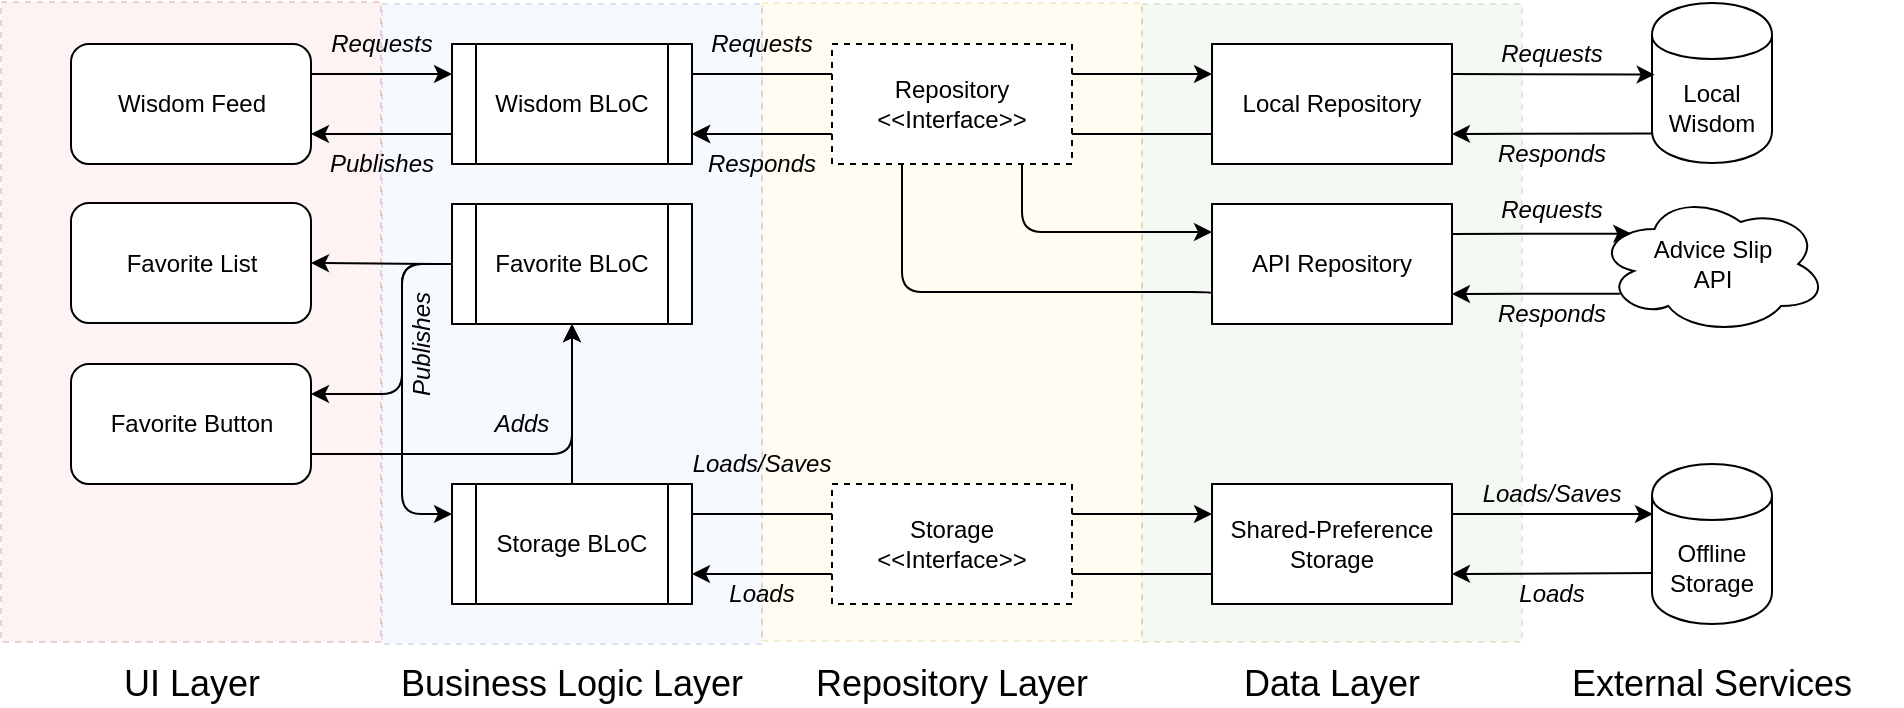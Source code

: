 <mxfile version="12.1.0" type="device" pages="1"><diagram id="8VS-uB3IodnYYs4xb3F6" name="Page-1"><mxGraphModel dx="1303" dy="1897" grid="1" gridSize="10" guides="1" tooltips="1" connect="1" arrows="1" fold="1" page="1" pageScale="1" pageWidth="827" pageHeight="1169" math="0" shadow="0"><root><mxCell id="0"/><mxCell id="1" parent="0"/><mxCell id="6E5RNm6K_ybOcD7Q7Y74-1" value="" style="rounded=0;whiteSpace=wrap;html=1;dashed=1;fontSize=21;fillColor=#fff2cc;strokeColor=#d6b656;opacity=25;" parent="1" vertex="1"><mxGeometry x="380" y="-0.5" width="190" height="319" as="geometry"/></mxCell><mxCell id="6E5RNm6K_ybOcD7Q7Y74-2" value="Repository Layer" style="text;html=1;strokeColor=none;fillColor=none;align=center;verticalAlign=middle;whiteSpace=wrap;rounded=0;fontSize=18;" parent="1" vertex="1"><mxGeometry x="380" y="329.5" width="190" height="20" as="geometry"/></mxCell><mxCell id="3Pu6AcYaoJQXOkztMN1--4" value="" style="rounded=0;whiteSpace=wrap;html=1;dashed=1;fontSize=21;fillColor=#d5e8d4;strokeColor=#82b366;opacity=25;" parent="1" vertex="1"><mxGeometry x="570" width="190" height="319" as="geometry"/></mxCell><mxCell id="3Pu6AcYaoJQXOkztMN1--3" value="" style="rounded=0;whiteSpace=wrap;html=1;dashed=1;fontSize=21;fillColor=#dae8fc;strokeColor=#6c8ebf;opacity=25;" parent="1" vertex="1"><mxGeometry x="190" width="190" height="320" as="geometry"/></mxCell><mxCell id="3Pu6AcYaoJQXOkztMN1--2" value="" style="rounded=0;whiteSpace=wrap;html=1;dashed=1;fontSize=21;fillColor=#f8cecc;strokeColor=#b85450;opacity=25;" parent="1" vertex="1"><mxGeometry x="-0.5" y="-1" width="190" height="320" as="geometry"/></mxCell><mxCell id="3Pu6AcYaoJQXOkztMN1--54" style="edgeStyle=orthogonalEdgeStyle;curved=1;orthogonalLoop=1;jettySize=auto;html=1;exitX=1;exitY=0.25;exitDx=0;exitDy=0;entryX=0;entryY=0.25;entryDx=0;entryDy=0;strokeWidth=1;fontSize=12;" parent="1" source="A2WBgfQ7cFJWv3P1dN0y-1" target="A2WBgfQ7cFJWv3P1dN0y-4" edge="1"><mxGeometry relative="1" as="geometry"/></mxCell><mxCell id="A2WBgfQ7cFJWv3P1dN0y-1" value="Wisdom Feed" style="rounded=1;whiteSpace=wrap;html=1;" parent="1" vertex="1"><mxGeometry x="34.5" y="20" width="120" height="60" as="geometry"/></mxCell><mxCell id="A2WBgfQ7cFJWv3P1dN0y-2" value="Favorite List" style="rounded=1;whiteSpace=wrap;html=1;" parent="1" vertex="1"><mxGeometry x="34.5" y="99.5" width="120" height="60" as="geometry"/></mxCell><mxCell id="3Pu6AcYaoJQXOkztMN1--39" style="edgeStyle=orthogonalEdgeStyle;rounded=1;orthogonalLoop=1;jettySize=auto;html=1;exitX=1;exitY=0.75;exitDx=0;exitDy=0;entryX=0.5;entryY=1;entryDx=0;entryDy=0;strokeWidth=1;fontSize=18;" parent="1" source="A2WBgfQ7cFJWv3P1dN0y-3" target="A2WBgfQ7cFJWv3P1dN0y-5" edge="1"><mxGeometry relative="1" as="geometry"/></mxCell><mxCell id="A2WBgfQ7cFJWv3P1dN0y-3" value="Favorite Button" style="rounded=1;whiteSpace=wrap;html=1;" parent="1" vertex="1"><mxGeometry x="34.5" y="180" width="120" height="60" as="geometry"/></mxCell><mxCell id="3Pu6AcYaoJQXOkztMN1--16" style="edgeStyle=orthogonalEdgeStyle;rounded=0;orthogonalLoop=1;jettySize=auto;html=1;exitX=0;exitY=0.75;exitDx=0;exitDy=0;entryX=1;entryY=0.75;entryDx=0;entryDy=0;strokeWidth=1;fontSize=18;" parent="1" source="A2WBgfQ7cFJWv3P1dN0y-4" target="A2WBgfQ7cFJWv3P1dN0y-1" edge="1"><mxGeometry relative="1" as="geometry"/></mxCell><mxCell id="3Pu6AcYaoJQXOkztMN1--21" style="edgeStyle=orthogonalEdgeStyle;rounded=0;orthogonalLoop=1;jettySize=auto;html=1;exitX=1;exitY=0.25;exitDx=0;exitDy=0;entryX=0;entryY=0.25;entryDx=0;entryDy=0;strokeWidth=1;fontSize=18;" parent="1" source="A2WBgfQ7cFJWv3P1dN0y-4" target="3Pu6AcYaoJQXOkztMN1--5" edge="1"><mxGeometry relative="1" as="geometry"/></mxCell><mxCell id="3Pu6AcYaoJQXOkztMN1--25" style="edgeStyle=orthogonalEdgeStyle;rounded=1;orthogonalLoop=1;jettySize=auto;html=1;exitX=1;exitY=0.25;exitDx=0;exitDy=0;entryX=0;entryY=0.25;entryDx=0;entryDy=0;strokeWidth=1;fontSize=18;" parent="1" source="A2WBgfQ7cFJWv3P1dN0y-4" target="3Pu6AcYaoJQXOkztMN1--6" edge="1"><mxGeometry relative="1" as="geometry"><Array as="points"><mxPoint x="510" y="35"/><mxPoint x="510" y="114"/></Array></mxGeometry></mxCell><mxCell id="A2WBgfQ7cFJWv3P1dN0y-4" value="Wisdom BLoC" style="shape=process;whiteSpace=wrap;html=1;backgroundOutline=1;" parent="1" vertex="1"><mxGeometry x="225" y="20" width="120" height="60" as="geometry"/></mxCell><mxCell id="3Pu6AcYaoJQXOkztMN1--57" style="edgeStyle=orthogonalEdgeStyle;orthogonalLoop=1;jettySize=auto;html=1;exitX=0;exitY=0.5;exitDx=0;exitDy=0;entryX=1;entryY=0.5;entryDx=0;entryDy=0;strokeWidth=1;fontSize=12;rounded=1;" parent="1" source="A2WBgfQ7cFJWv3P1dN0y-5" target="A2WBgfQ7cFJWv3P1dN0y-2" edge="1"><mxGeometry relative="1" as="geometry"><Array as="points"><mxPoint x="210" y="130"/><mxPoint x="210" y="130"/></Array></mxGeometry></mxCell><mxCell id="3Pu6AcYaoJQXOkztMN1--58" style="edgeStyle=orthogonalEdgeStyle;rounded=1;orthogonalLoop=1;jettySize=auto;html=1;exitX=0;exitY=0.5;exitDx=0;exitDy=0;entryX=1;entryY=0.25;entryDx=0;entryDy=0;strokeWidth=1;fontSize=12;" parent="1" source="A2WBgfQ7cFJWv3P1dN0y-5" target="A2WBgfQ7cFJWv3P1dN0y-3" edge="1"><mxGeometry relative="1" as="geometry"><Array as="points"><mxPoint x="200" y="130"/><mxPoint x="200" y="195"/></Array></mxGeometry></mxCell><mxCell id="3Pu6AcYaoJQXOkztMN1--59" style="edgeStyle=orthogonalEdgeStyle;rounded=1;orthogonalLoop=1;jettySize=auto;html=1;exitX=0;exitY=0.5;exitDx=0;exitDy=0;entryX=0;entryY=0.25;entryDx=0;entryDy=0;strokeWidth=1;fontSize=12;" parent="1" source="A2WBgfQ7cFJWv3P1dN0y-5" target="glZOjdkqKp2NbTkPnZqp-3" edge="1"><mxGeometry relative="1" as="geometry"><Array as="points"><mxPoint x="200" y="130"/><mxPoint x="200" y="255"/></Array></mxGeometry></mxCell><mxCell id="A2WBgfQ7cFJWv3P1dN0y-5" value="Favorite BLoC" style="shape=process;whiteSpace=wrap;html=1;backgroundOutline=1;" parent="1" vertex="1"><mxGeometry x="225" y="100" width="120" height="60" as="geometry"/></mxCell><mxCell id="3Pu6AcYaoJQXOkztMN1--29" style="edgeStyle=orthogonalEdgeStyle;orthogonalLoop=1;jettySize=auto;html=1;exitX=0.019;exitY=0.815;exitDx=0;exitDy=0;entryX=1;entryY=0.75;entryDx=0;entryDy=0;strokeWidth=1;fontSize=18;exitPerimeter=0;curved=1;" parent="1" source="A2WBgfQ7cFJWv3P1dN0y-10" target="3Pu6AcYaoJQXOkztMN1--5" edge="1"><mxGeometry relative="1" as="geometry"/></mxCell><mxCell id="A2WBgfQ7cFJWv3P1dN0y-10" value="Local&lt;br&gt;Wisdom" style="shape=cylinder;whiteSpace=wrap;html=1;boundedLbl=1;backgroundOutline=1;" parent="1" vertex="1"><mxGeometry x="825" y="-0.5" width="60" height="80" as="geometry"/></mxCell><mxCell id="3Pu6AcYaoJQXOkztMN1--31" style="edgeStyle=orthogonalEdgeStyle;orthogonalLoop=1;jettySize=auto;html=1;exitX=0.099;exitY=0.712;exitDx=0;exitDy=0;exitPerimeter=0;entryX=1;entryY=0.75;entryDx=0;entryDy=0;strokeWidth=1;fontSize=18;curved=1;" parent="1" source="A2WBgfQ7cFJWv3P1dN0y-11" target="3Pu6AcYaoJQXOkztMN1--6" edge="1"><mxGeometry relative="1" as="geometry"/></mxCell><mxCell id="A2WBgfQ7cFJWv3P1dN0y-11" value="Advice Slip &lt;br&gt;API" style="ellipse;shape=cloud;whiteSpace=wrap;html=1;" parent="1" vertex="1"><mxGeometry x="797.5" y="95" width="115" height="70" as="geometry"/></mxCell><mxCell id="3Pu6AcYaoJQXOkztMN1--33" style="edgeStyle=orthogonalEdgeStyle;orthogonalLoop=1;jettySize=auto;html=1;entryX=1;entryY=0.75;entryDx=0;entryDy=0;strokeWidth=1;fontSize=18;exitX=0.024;exitY=0.682;exitDx=0;exitDy=0;exitPerimeter=0;curved=1;" parent="1" target="3Pu6AcYaoJQXOkztMN1--7" edge="1" source="A2WBgfQ7cFJWv3P1dN0y-23"><mxGeometry relative="1" as="geometry"><mxPoint x="810" y="285" as="sourcePoint"/></mxGeometry></mxCell><mxCell id="A2WBgfQ7cFJWv3P1dN0y-23" value="Offline&lt;br&gt;Storage" style="shape=cylinder;whiteSpace=wrap;html=1;boundedLbl=1;backgroundOutline=1;" parent="1" vertex="1"><mxGeometry x="825" y="230" width="60" height="80" as="geometry"/></mxCell><mxCell id="3Pu6AcYaoJQXOkztMN1--23" style="edgeStyle=orthogonalEdgeStyle;rounded=0;orthogonalLoop=1;jettySize=auto;html=1;exitX=1;exitY=0.25;exitDx=0;exitDy=0;entryX=0;entryY=0.25;entryDx=0;entryDy=0;strokeWidth=1;fontSize=18;" parent="1" source="glZOjdkqKp2NbTkPnZqp-3" target="3Pu6AcYaoJQXOkztMN1--7" edge="1"><mxGeometry relative="1" as="geometry"/></mxCell><mxCell id="CNP9zIMIkHaraVWTtnvl-4" style="edgeStyle=orthogonalEdgeStyle;rounded=0;orthogonalLoop=1;jettySize=auto;html=1;exitX=0.5;exitY=0;exitDx=0;exitDy=0;" edge="1" parent="1" source="glZOjdkqKp2NbTkPnZqp-3" target="A2WBgfQ7cFJWv3P1dN0y-5"><mxGeometry relative="1" as="geometry"/></mxCell><mxCell id="glZOjdkqKp2NbTkPnZqp-3" value="Storage BLoC" style="shape=process;whiteSpace=wrap;html=1;backgroundOutline=1;" parent="1" vertex="1"><mxGeometry x="225" y="240" width="120" height="60" as="geometry"/></mxCell><mxCell id="3Pu6AcYaoJQXOkztMN1--22" style="edgeStyle=orthogonalEdgeStyle;rounded=0;orthogonalLoop=1;jettySize=auto;html=1;exitX=0;exitY=0.75;exitDx=0;exitDy=0;entryX=1;entryY=0.75;entryDx=0;entryDy=0;strokeWidth=1;fontSize=18;" parent="1" source="3Pu6AcYaoJQXOkztMN1--5" target="A2WBgfQ7cFJWv3P1dN0y-4" edge="1"><mxGeometry relative="1" as="geometry"/></mxCell><mxCell id="3Pu6AcYaoJQXOkztMN1--28" style="edgeStyle=orthogonalEdgeStyle;orthogonalLoop=1;jettySize=auto;html=1;exitX=1;exitY=0.25;exitDx=0;exitDy=0;strokeWidth=1;fontSize=18;entryX=0.022;entryY=0.448;entryDx=0;entryDy=0;entryPerimeter=0;curved=1;" parent="1" source="3Pu6AcYaoJQXOkztMN1--5" target="A2WBgfQ7cFJWv3P1dN0y-10" edge="1"><mxGeometry relative="1" as="geometry"/></mxCell><mxCell id="3Pu6AcYaoJQXOkztMN1--5" value="&lt;font style=&quot;font-size: 12px ; line-height: 100%&quot;&gt;Local Repository&lt;/font&gt;" style="rounded=0;whiteSpace=wrap;html=1;fontSize=12;align=center;" parent="1" vertex="1"><mxGeometry x="605" y="20" width="120" height="60" as="geometry"/></mxCell><mxCell id="3Pu6AcYaoJQXOkztMN1--26" style="edgeStyle=orthogonalEdgeStyle;rounded=1;orthogonalLoop=1;jettySize=auto;html=1;exitX=0;exitY=0.75;exitDx=0;exitDy=0;entryX=1;entryY=0.75;entryDx=0;entryDy=0;strokeWidth=1;fontSize=18;" parent="1" source="3Pu6AcYaoJQXOkztMN1--6" target="A2WBgfQ7cFJWv3P1dN0y-4" edge="1"><mxGeometry relative="1" as="geometry"><Array as="points"><mxPoint x="450" y="144"/><mxPoint x="450" y="65"/></Array></mxGeometry></mxCell><mxCell id="3Pu6AcYaoJQXOkztMN1--30" style="edgeStyle=orthogonalEdgeStyle;orthogonalLoop=1;jettySize=auto;html=1;exitX=1;exitY=0.25;exitDx=0;exitDy=0;entryX=0.149;entryY=0.283;entryDx=0;entryDy=0;entryPerimeter=0;strokeWidth=1;fontSize=18;curved=1;" parent="1" source="3Pu6AcYaoJQXOkztMN1--6" target="A2WBgfQ7cFJWv3P1dN0y-11" edge="1"><mxGeometry relative="1" as="geometry"/></mxCell><mxCell id="3Pu6AcYaoJQXOkztMN1--6" value="&lt;span style=&quot;font-size: 12px ; white-space: normal&quot;&gt;API Repository&lt;/span&gt;" style="rounded=0;whiteSpace=wrap;html=1;fontSize=12;align=center;" parent="1" vertex="1"><mxGeometry x="605" y="100" width="120" height="60" as="geometry"/></mxCell><mxCell id="3Pu6AcYaoJQXOkztMN1--24" style="edgeStyle=orthogonalEdgeStyle;rounded=0;orthogonalLoop=1;jettySize=auto;html=1;exitX=0;exitY=0.75;exitDx=0;exitDy=0;entryX=1;entryY=0.75;entryDx=0;entryDy=0;strokeWidth=1;fontSize=18;" parent="1" source="3Pu6AcYaoJQXOkztMN1--7" target="glZOjdkqKp2NbTkPnZqp-3" edge="1"><mxGeometry relative="1" as="geometry"/></mxCell><mxCell id="3Pu6AcYaoJQXOkztMN1--32" style="edgeStyle=orthogonalEdgeStyle;rounded=0;orthogonalLoop=1;jettySize=auto;html=1;exitX=1;exitY=0.25;exitDx=0;exitDy=0;entryX=0.008;entryY=0.313;entryDx=0;entryDy=0;strokeWidth=1;fontSize=18;entryPerimeter=0;" parent="1" source="3Pu6AcYaoJQXOkztMN1--7" target="A2WBgfQ7cFJWv3P1dN0y-23" edge="1"><mxGeometry relative="1" as="geometry"/></mxCell><mxCell id="3Pu6AcYaoJQXOkztMN1--7" value="Shared-Preference Storage" style="rounded=0;fontSize=12;spacing=0;whiteSpace=wrap;html=1;verticalAlign=middle;" parent="1" vertex="1"><mxGeometry x="605" y="240" width="120" height="60" as="geometry"/></mxCell><mxCell id="3Pu6AcYaoJQXOkztMN1--11" value="UI Layer" style="text;html=1;strokeColor=none;fillColor=none;align=center;verticalAlign=middle;whiteSpace=wrap;rounded=0;fontSize=18;" parent="1" vertex="1"><mxGeometry y="330" width="190" height="20" as="geometry"/></mxCell><mxCell id="3Pu6AcYaoJQXOkztMN1--12" value="Business Logic Layer" style="text;html=1;strokeColor=none;fillColor=none;align=center;verticalAlign=middle;whiteSpace=wrap;rounded=0;fontSize=18;" parent="1" vertex="1"><mxGeometry x="190" y="330" width="190" height="20" as="geometry"/></mxCell><mxCell id="3Pu6AcYaoJQXOkztMN1--13" value="Data Layer" style="text;html=1;strokeColor=none;fillColor=none;align=center;verticalAlign=middle;whiteSpace=wrap;rounded=0;fontSize=18;" parent="1" vertex="1"><mxGeometry x="570" y="330" width="190" height="20" as="geometry"/></mxCell><mxCell id="3Pu6AcYaoJQXOkztMN1--14" value="External Services" style="text;html=1;strokeColor=none;fillColor=none;align=center;verticalAlign=middle;whiteSpace=wrap;rounded=0;fontSize=18;" parent="1" vertex="1"><mxGeometry x="760" y="330" width="190" height="20" as="geometry"/></mxCell><mxCell id="A2WBgfQ7cFJWv3P1dN0y-9" value="&lt;span style=&quot;white-space: normal&quot;&gt;Repository&lt;/span&gt;&lt;br style=&quot;white-space: normal&quot;&gt;&lt;span style=&quot;white-space: normal&quot;&gt;&amp;lt;&amp;lt;Interface&amp;gt;&amp;gt;&lt;/span&gt;" style="rounded=0;whiteSpace=wrap;html=1;dashed=1;" parent="1" vertex="1"><mxGeometry x="415" y="20" width="120" height="60" as="geometry"/></mxCell><mxCell id="glZOjdkqKp2NbTkPnZqp-1" value="&lt;span style=&quot;white-space: normal&quot;&gt;Storage&lt;br&gt;&amp;lt;&amp;lt;Interface&amp;gt;&amp;gt;&lt;/span&gt;" style="rounded=0;whiteSpace=wrap;html=1;dashed=1;" parent="1" vertex="1"><mxGeometry x="415" y="240" width="120" height="60" as="geometry"/></mxCell><mxCell id="3Pu6AcYaoJQXOkztMN1--41" value="&lt;i&gt;Publishes&lt;/i&gt;" style="text;html=1;strokeColor=none;fillColor=none;align=center;verticalAlign=middle;whiteSpace=wrap;rounded=0;fontSize=12;" parent="1" vertex="1"><mxGeometry x="150" y="69.5" width="80" height="20" as="geometry"/></mxCell><mxCell id="3Pu6AcYaoJQXOkztMN1--42" value="&lt;i&gt;Publishes&lt;/i&gt;" style="text;html=1;strokeColor=none;fillColor=none;align=center;verticalAlign=middle;whiteSpace=wrap;rounded=0;fontSize=12;rotation=-90;" parent="1" vertex="1"><mxGeometry x="175" y="165" width="70" height="10" as="geometry"/></mxCell><mxCell id="3Pu6AcYaoJQXOkztMN1--43" value="&lt;i&gt;Adds&lt;/i&gt;" style="text;html=1;strokeColor=none;fillColor=none;align=center;verticalAlign=middle;whiteSpace=wrap;rounded=0;fontSize=12;" parent="1" vertex="1"><mxGeometry x="240" y="200" width="40" height="20" as="geometry"/></mxCell><mxCell id="3Pu6AcYaoJQXOkztMN1--44" value="&lt;i&gt;Requests&lt;/i&gt;" style="text;html=1;strokeColor=none;fillColor=none;align=center;verticalAlign=middle;whiteSpace=wrap;rounded=0;fontSize=12;" parent="1" vertex="1"><mxGeometry x="340" y="10" width="80" height="20" as="geometry"/></mxCell><mxCell id="3Pu6AcYaoJQXOkztMN1--45" value="&lt;i&gt;Requests&lt;/i&gt;" style="text;html=1;strokeColor=none;fillColor=none;align=center;verticalAlign=middle;whiteSpace=wrap;rounded=0;fontSize=12;" parent="1" vertex="1"><mxGeometry x="735" y="20" width="80" height="10" as="geometry"/></mxCell><mxCell id="3Pu6AcYaoJQXOkztMN1--46" value="&lt;i&gt;Requests&lt;/i&gt;" style="text;html=1;strokeColor=none;fillColor=none;align=center;verticalAlign=middle;whiteSpace=wrap;rounded=0;fontSize=12;" parent="1" vertex="1"><mxGeometry x="740" y="90" width="70" height="25" as="geometry"/></mxCell><mxCell id="3Pu6AcYaoJQXOkztMN1--47" value="&lt;i&gt;Responds&lt;br&gt;&lt;/i&gt;" style="text;html=1;strokeColor=none;fillColor=none;align=center;verticalAlign=middle;whiteSpace=wrap;rounded=0;fontSize=12;" parent="1" vertex="1"><mxGeometry x="735" y="70" width="80" height="10" as="geometry"/></mxCell><mxCell id="3Pu6AcYaoJQXOkztMN1--48" value="&lt;i&gt;Responds&lt;br&gt;&lt;/i&gt;" style="text;html=1;strokeColor=none;fillColor=none;align=center;verticalAlign=middle;whiteSpace=wrap;rounded=0;fontSize=12;" parent="1" vertex="1"><mxGeometry x="735" y="149" width="80" height="11" as="geometry"/></mxCell><mxCell id="3Pu6AcYaoJQXOkztMN1--49" value="&lt;i&gt;Responds&lt;br&gt;&lt;/i&gt;" style="text;html=1;strokeColor=none;fillColor=none;align=center;verticalAlign=middle;whiteSpace=wrap;rounded=0;fontSize=12;" parent="1" vertex="1"><mxGeometry x="340.19" y="70" width="80" height="20" as="geometry"/></mxCell><mxCell id="3Pu6AcYaoJQXOkztMN1--50" value="&lt;i&gt;Loads/Saves&lt;/i&gt;" style="text;html=1;strokeColor=none;fillColor=none;align=center;verticalAlign=middle;whiteSpace=wrap;rounded=0;fontSize=12;" parent="1" vertex="1"><mxGeometry x="360" y="220" width="40" height="20" as="geometry"/></mxCell><mxCell id="3Pu6AcYaoJQXOkztMN1--51" value="&lt;i&gt;Loads/Saves&lt;br&gt;&lt;/i&gt;" style="text;html=1;strokeColor=none;fillColor=none;align=center;verticalAlign=middle;whiteSpace=wrap;rounded=0;fontSize=12;" parent="1" vertex="1"><mxGeometry x="755" y="240" width="40" height="10" as="geometry"/></mxCell><mxCell id="3Pu6AcYaoJQXOkztMN1--52" value="&lt;i&gt;Loads&lt;br&gt;&lt;/i&gt;" style="text;html=1;strokeColor=none;fillColor=none;align=center;verticalAlign=middle;whiteSpace=wrap;rounded=0;fontSize=12;" parent="1" vertex="1"><mxGeometry x="360" y="290" width="40" height="10" as="geometry"/></mxCell><mxCell id="3Pu6AcYaoJQXOkztMN1--53" value="&lt;i&gt;Loads&lt;br&gt;&lt;/i&gt;" style="text;html=1;strokeColor=none;fillColor=none;align=center;verticalAlign=middle;whiteSpace=wrap;rounded=0;fontSize=12;" parent="1" vertex="1"><mxGeometry x="755" y="290" width="40" height="10" as="geometry"/></mxCell><mxCell id="3Pu6AcYaoJQXOkztMN1--55" value="&lt;i&gt;Requests&lt;/i&gt;" style="text;html=1;strokeColor=none;fillColor=none;align=center;verticalAlign=middle;whiteSpace=wrap;rounded=0;fontSize=12;" parent="1" vertex="1"><mxGeometry x="150" y="10" width="80" height="20" as="geometry"/></mxCell></root></mxGraphModel></diagram></mxfile>